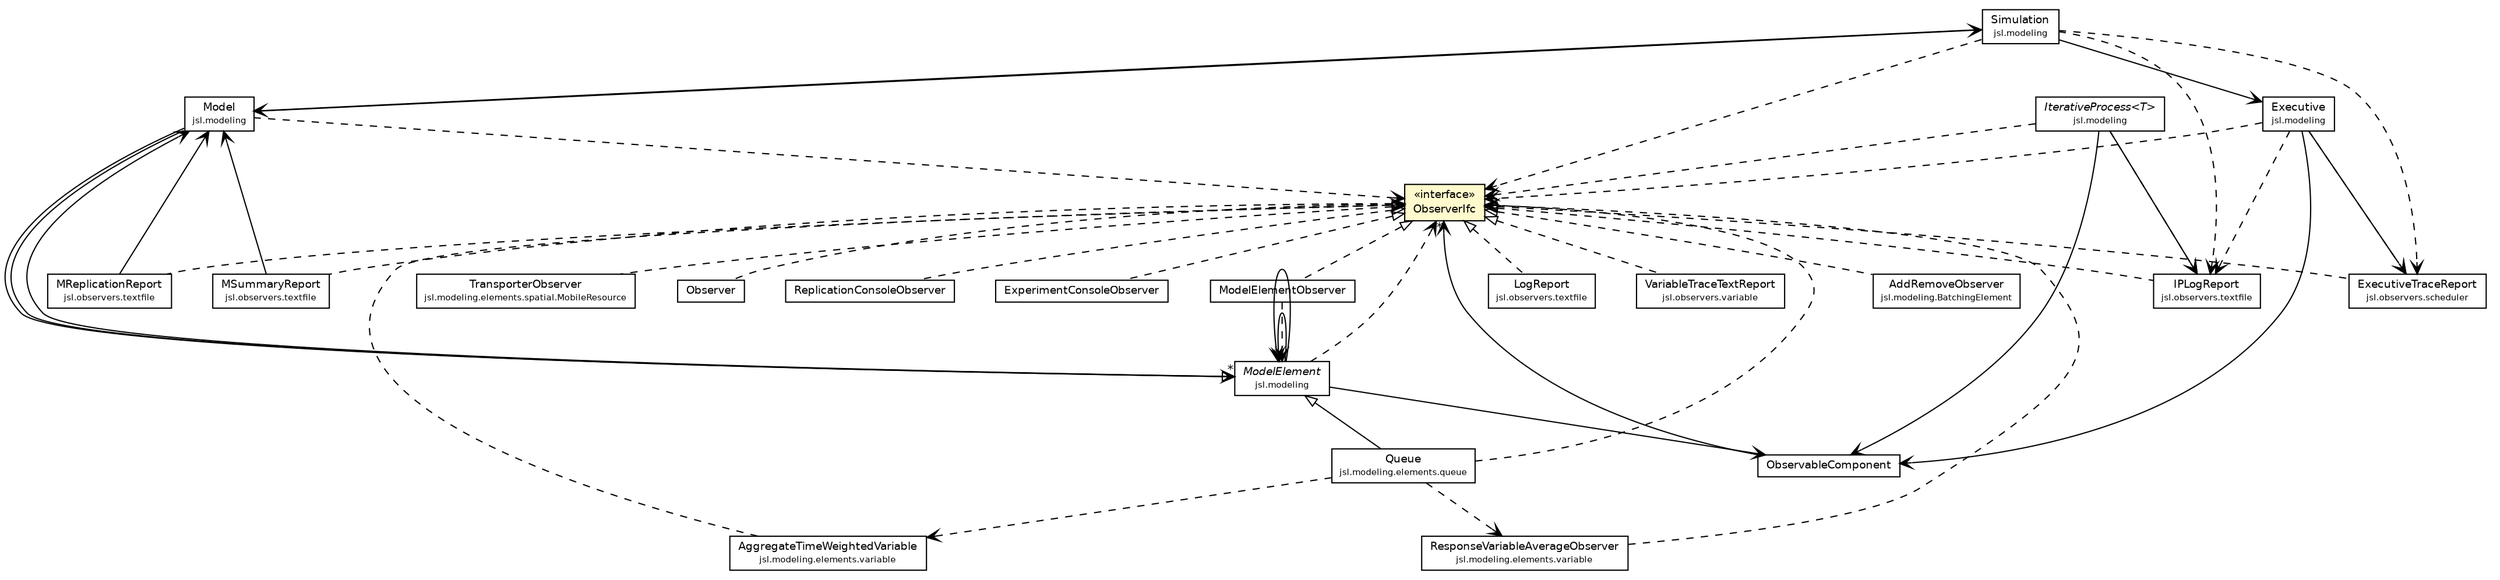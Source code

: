 #!/usr/local/bin/dot
#
# Class diagram 
# Generated by UMLGraph version 5.4 (http://www.umlgraph.org/)
#

digraph G {
	edge [fontname="Helvetica",fontsize=10,labelfontname="Helvetica",labelfontsize=10];
	node [fontname="Helvetica",fontsize=10,shape=plaintext];
	nodesep=0.25;
	ranksep=0.5;
	// jsl.modeling.Simulation
	c140243 [label=<<table title="jsl.modeling.Simulation" border="0" cellborder="1" cellspacing="0" cellpadding="2" port="p" href="../modeling/Simulation.html">
		<tr><td><table border="0" cellspacing="0" cellpadding="1">
<tr><td align="center" balign="center"> Simulation </td></tr>
<tr><td align="center" balign="center"><font point-size="7.0"> jsl.modeling </font></td></tr>
		</table></td></tr>
		</table>>, URL="../modeling/Simulation.html", fontname="Helvetica", fontcolor="black", fontsize=9.0];
	// jsl.modeling.ModelElement
	c140251 [label=<<table title="jsl.modeling.ModelElement" border="0" cellborder="1" cellspacing="0" cellpadding="2" port="p" href="../modeling/ModelElement.html">
		<tr><td><table border="0" cellspacing="0" cellpadding="1">
<tr><td align="center" balign="center"><font face="Helvetica-Oblique"> ModelElement </font></td></tr>
<tr><td align="center" balign="center"><font point-size="7.0"> jsl.modeling </font></td></tr>
		</table></td></tr>
		</table>>, URL="../modeling/ModelElement.html", fontname="Helvetica", fontcolor="black", fontsize=9.0];
	// jsl.modeling.Model
	c140254 [label=<<table title="jsl.modeling.Model" border="0" cellborder="1" cellspacing="0" cellpadding="2" port="p" href="../modeling/Model.html">
		<tr><td><table border="0" cellspacing="0" cellpadding="1">
<tr><td align="center" balign="center"> Model </td></tr>
<tr><td align="center" balign="center"><font point-size="7.0"> jsl.modeling </font></td></tr>
		</table></td></tr>
		</table>>, URL="../modeling/Model.html", fontname="Helvetica", fontcolor="black", fontsize=9.0];
	// jsl.modeling.IterativeProcess<T>
	c140259 [label=<<table title="jsl.modeling.IterativeProcess" border="0" cellborder="1" cellspacing="0" cellpadding="2" port="p" href="../modeling/IterativeProcess.html">
		<tr><td><table border="0" cellspacing="0" cellpadding="1">
<tr><td align="center" balign="center"><font face="Helvetica-Oblique"> IterativeProcess&lt;T&gt; </font></td></tr>
<tr><td align="center" balign="center"><font point-size="7.0"> jsl.modeling </font></td></tr>
		</table></td></tr>
		</table>>, URL="../modeling/IterativeProcess.html", fontname="Helvetica", fontcolor="black", fontsize=9.0];
	// jsl.modeling.Executive
	c140263 [label=<<table title="jsl.modeling.Executive" border="0" cellborder="1" cellspacing="0" cellpadding="2" port="p" href="../modeling/Executive.html">
		<tr><td><table border="0" cellspacing="0" cellpadding="1">
<tr><td align="center" balign="center"> Executive </td></tr>
<tr><td align="center" balign="center"><font point-size="7.0"> jsl.modeling </font></td></tr>
		</table></td></tr>
		</table>>, URL="../modeling/Executive.html", fontname="Helvetica", fontcolor="black", fontsize=9.0];
	// jsl.modeling.BatchingElement.AddRemoveObserver
	c140272 [label=<<table title="jsl.modeling.BatchingElement.AddRemoveObserver" border="0" cellborder="1" cellspacing="0" cellpadding="2" port="p" href="../modeling/BatchingElement.AddRemoveObserver.html">
		<tr><td><table border="0" cellspacing="0" cellpadding="1">
<tr><td align="center" balign="center"> AddRemoveObserver </td></tr>
<tr><td align="center" balign="center"><font point-size="7.0"> jsl.modeling.BatchingElement </font></td></tr>
		</table></td></tr>
		</table>>, URL="../modeling/BatchingElement.AddRemoveObserver.html", fontname="Helvetica", fontcolor="black", fontsize=9.0];
	// jsl.modeling.elements.queue.Queue
	c140325 [label=<<table title="jsl.modeling.elements.queue.Queue" border="0" cellborder="1" cellspacing="0" cellpadding="2" port="p" href="../modeling/elements/queue/Queue.html">
		<tr><td><table border="0" cellspacing="0" cellpadding="1">
<tr><td align="center" balign="center"> Queue </td></tr>
<tr><td align="center" balign="center"><font point-size="7.0"> jsl.modeling.elements.queue </font></td></tr>
		</table></td></tr>
		</table>>, URL="../modeling/elements/queue/Queue.html", fontname="Helvetica", fontcolor="black", fontsize=9.0];
	// jsl.modeling.elements.spatial.MobileResource.TransporterObserver
	c140431 [label=<<table title="jsl.modeling.elements.spatial.MobileResource.TransporterObserver" border="0" cellborder="1" cellspacing="0" cellpadding="2" port="p" href="../modeling/elements/spatial/MobileResource.TransporterObserver.html">
		<tr><td><table border="0" cellspacing="0" cellpadding="1">
<tr><td align="center" balign="center"> TransporterObserver </td></tr>
<tr><td align="center" balign="center"><font point-size="7.0"> jsl.modeling.elements.spatial.MobileResource </font></td></tr>
		</table></td></tr>
		</table>>, URL="../modeling/elements/spatial/MobileResource.TransporterObserver.html", fontname="Helvetica", fontcolor="black", fontsize=9.0];
	// jsl.modeling.elements.variable.ResponseVariableAverageObserver
	c140481 [label=<<table title="jsl.modeling.elements.variable.ResponseVariableAverageObserver" border="0" cellborder="1" cellspacing="0" cellpadding="2" port="p" href="../modeling/elements/variable/ResponseVariableAverageObserver.html">
		<tr><td><table border="0" cellspacing="0" cellpadding="1">
<tr><td align="center" balign="center"> ResponseVariableAverageObserver </td></tr>
<tr><td align="center" balign="center"><font point-size="7.0"> jsl.modeling.elements.variable </font></td></tr>
		</table></td></tr>
		</table>>, URL="../modeling/elements/variable/ResponseVariableAverageObserver.html", fontname="Helvetica", fontcolor="black", fontsize=9.0];
	// jsl.modeling.elements.variable.AggregateTimeWeightedVariable
	c140499 [label=<<table title="jsl.modeling.elements.variable.AggregateTimeWeightedVariable" border="0" cellborder="1" cellspacing="0" cellpadding="2" port="p" href="../modeling/elements/variable/AggregateTimeWeightedVariable.html">
		<tr><td><table border="0" cellspacing="0" cellpadding="1">
<tr><td align="center" balign="center"> AggregateTimeWeightedVariable </td></tr>
<tr><td align="center" balign="center"><font point-size="7.0"> jsl.modeling.elements.variable </font></td></tr>
		</table></td></tr>
		</table>>, URL="../modeling/elements/variable/AggregateTimeWeightedVariable.html", fontname="Helvetica", fontcolor="black", fontsize=9.0];
	// jsl.observers.TestObserverableObserver.Observer
	c140517 [label=<<table title="jsl.observers.TestObserverableObserver.Observer" border="0" cellborder="1" cellspacing="0" cellpadding="2" port="p" href="./TestObserverableObserver.Observer.html">
		<tr><td><table border="0" cellspacing="0" cellpadding="1">
<tr><td align="center" balign="center"> Observer </td></tr>
		</table></td></tr>
		</table>>, URL="./TestObserverableObserver.Observer.html", fontname="Helvetica", fontcolor="black", fontsize=9.0];
	// jsl.observers.ReplicationConsoleObserver
	c140520 [label=<<table title="jsl.observers.ReplicationConsoleObserver" border="0" cellborder="1" cellspacing="0" cellpadding="2" port="p" href="./ReplicationConsoleObserver.html">
		<tr><td><table border="0" cellspacing="0" cellpadding="1">
<tr><td align="center" balign="center"> ReplicationConsoleObserver </td></tr>
		</table></td></tr>
		</table>>, URL="./ReplicationConsoleObserver.html", fontname="Helvetica", fontcolor="black", fontsize=9.0];
	// jsl.observers.ObserverIfc
	c140521 [label=<<table title="jsl.observers.ObserverIfc" border="0" cellborder="1" cellspacing="0" cellpadding="2" port="p" bgcolor="lemonChiffon" href="./ObserverIfc.html">
		<tr><td><table border="0" cellspacing="0" cellpadding="1">
<tr><td align="center" balign="center"> &#171;interface&#187; </td></tr>
<tr><td align="center" balign="center"> ObserverIfc </td></tr>
		</table></td></tr>
		</table>>, URL="./ObserverIfc.html", fontname="Helvetica", fontcolor="black", fontsize=9.0];
	// jsl.observers.ObservableComponent
	c140523 [label=<<table title="jsl.observers.ObservableComponent" border="0" cellborder="1" cellspacing="0" cellpadding="2" port="p" href="./ObservableComponent.html">
		<tr><td><table border="0" cellspacing="0" cellpadding="1">
<tr><td align="center" balign="center"> ObservableComponent </td></tr>
		</table></td></tr>
		</table>>, URL="./ObservableComponent.html", fontname="Helvetica", fontcolor="black", fontsize=9.0];
	// jsl.observers.ModelElementObserver
	c140525 [label=<<table title="jsl.observers.ModelElementObserver" border="0" cellborder="1" cellspacing="0" cellpadding="2" port="p" href="./ModelElementObserver.html">
		<tr><td><table border="0" cellspacing="0" cellpadding="1">
<tr><td align="center" balign="center"> ModelElementObserver </td></tr>
		</table></td></tr>
		</table>>, URL="./ModelElementObserver.html", fontname="Helvetica", fontcolor="black", fontsize=9.0];
	// jsl.observers.ExperimentConsoleObserver
	c140527 [label=<<table title="jsl.observers.ExperimentConsoleObserver" border="0" cellborder="1" cellspacing="0" cellpadding="2" port="p" href="./ExperimentConsoleObserver.html">
		<tr><td><table border="0" cellspacing="0" cellpadding="1">
<tr><td align="center" balign="center"> ExperimentConsoleObserver </td></tr>
		</table></td></tr>
		</table>>, URL="./ExperimentConsoleObserver.html", fontname="Helvetica", fontcolor="black", fontsize=9.0];
	// jsl.observers.scheduler.ExecutiveTraceReport
	c140534 [label=<<table title="jsl.observers.scheduler.ExecutiveTraceReport" border="0" cellborder="1" cellspacing="0" cellpadding="2" port="p" href="./scheduler/ExecutiveTraceReport.html">
		<tr><td><table border="0" cellspacing="0" cellpadding="1">
<tr><td align="center" balign="center"> ExecutiveTraceReport </td></tr>
<tr><td align="center" balign="center"><font point-size="7.0"> jsl.observers.scheduler </font></td></tr>
		</table></td></tr>
		</table>>, URL="./scheduler/ExecutiveTraceReport.html", fontname="Helvetica", fontcolor="black", fontsize=9.0];
	// jsl.observers.textfile.MSummaryReport
	c140535 [label=<<table title="jsl.observers.textfile.MSummaryReport" border="0" cellborder="1" cellspacing="0" cellpadding="2" port="p" href="./textfile/MSummaryReport.html">
		<tr><td><table border="0" cellspacing="0" cellpadding="1">
<tr><td align="center" balign="center"> MSummaryReport </td></tr>
<tr><td align="center" balign="center"><font point-size="7.0"> jsl.observers.textfile </font></td></tr>
		</table></td></tr>
		</table>>, URL="./textfile/MSummaryReport.html", fontname="Helvetica", fontcolor="black", fontsize=9.0];
	// jsl.observers.textfile.MReplicationReport
	c140536 [label=<<table title="jsl.observers.textfile.MReplicationReport" border="0" cellborder="1" cellspacing="0" cellpadding="2" port="p" href="./textfile/MReplicationReport.html">
		<tr><td><table border="0" cellspacing="0" cellpadding="1">
<tr><td align="center" balign="center"> MReplicationReport </td></tr>
<tr><td align="center" balign="center"><font point-size="7.0"> jsl.observers.textfile </font></td></tr>
		</table></td></tr>
		</table>>, URL="./textfile/MReplicationReport.html", fontname="Helvetica", fontcolor="black", fontsize=9.0];
	// jsl.observers.textfile.LogReport
	c140537 [label=<<table title="jsl.observers.textfile.LogReport" border="0" cellborder="1" cellspacing="0" cellpadding="2" port="p" href="./textfile/LogReport.html">
		<tr><td><table border="0" cellspacing="0" cellpadding="1">
<tr><td align="center" balign="center"> LogReport </td></tr>
<tr><td align="center" balign="center"><font point-size="7.0"> jsl.observers.textfile </font></td></tr>
		</table></td></tr>
		</table>>, URL="./textfile/LogReport.html", fontname="Helvetica", fontcolor="black", fontsize=9.0];
	// jsl.observers.textfile.IPLogReport
	c140538 [label=<<table title="jsl.observers.textfile.IPLogReport" border="0" cellborder="1" cellspacing="0" cellpadding="2" port="p" href="./textfile/IPLogReport.html">
		<tr><td><table border="0" cellspacing="0" cellpadding="1">
<tr><td align="center" balign="center"> IPLogReport </td></tr>
<tr><td align="center" balign="center"><font point-size="7.0"> jsl.observers.textfile </font></td></tr>
		</table></td></tr>
		</table>>, URL="./textfile/IPLogReport.html", fontname="Helvetica", fontcolor="black", fontsize=9.0];
	// jsl.observers.variable.VariableTraceTextReport
	c140543 [label=<<table title="jsl.observers.variable.VariableTraceTextReport" border="0" cellborder="1" cellspacing="0" cellpadding="2" port="p" href="./variable/VariableTraceTextReport.html">
		<tr><td><table border="0" cellspacing="0" cellpadding="1">
<tr><td align="center" balign="center"> VariableTraceTextReport </td></tr>
<tr><td align="center" balign="center"><font point-size="7.0"> jsl.observers.variable </font></td></tr>
		</table></td></tr>
		</table>>, URL="./variable/VariableTraceTextReport.html", fontname="Helvetica", fontcolor="black", fontsize=9.0];
	//jsl.modeling.Model extends jsl.modeling.ModelElement
	c140251:p -> c140254:p [dir=back,arrowtail=empty];
	//jsl.modeling.BatchingElement.AddRemoveObserver implements jsl.observers.ObserverIfc
	c140521:p -> c140272:p [dir=back,arrowtail=empty,style=dashed];
	//jsl.modeling.elements.queue.Queue extends jsl.modeling.ModelElement
	c140251:p -> c140325:p [dir=back,arrowtail=empty];
	//jsl.modeling.elements.spatial.MobileResource.TransporterObserver implements jsl.observers.ObserverIfc
	c140521:p -> c140431:p [dir=back,arrowtail=empty,style=dashed];
	//jsl.observers.TestObserverableObserver.Observer implements jsl.observers.ObserverIfc
	c140521:p -> c140517:p [dir=back,arrowtail=empty,style=dashed];
	//jsl.observers.ReplicationConsoleObserver implements jsl.observers.ObserverIfc
	c140521:p -> c140520:p [dir=back,arrowtail=empty,style=dashed];
	//jsl.observers.ModelElementObserver implements jsl.observers.ObserverIfc
	c140521:p -> c140525:p [dir=back,arrowtail=empty,style=dashed];
	//jsl.observers.ExperimentConsoleObserver implements jsl.observers.ObserverIfc
	c140521:p -> c140527:p [dir=back,arrowtail=empty,style=dashed];
	//jsl.observers.scheduler.ExecutiveTraceReport implements jsl.observers.ObserverIfc
	c140521:p -> c140534:p [dir=back,arrowtail=empty,style=dashed];
	//jsl.observers.textfile.MSummaryReport implements jsl.observers.ObserverIfc
	c140521:p -> c140535:p [dir=back,arrowtail=empty,style=dashed];
	//jsl.observers.textfile.MReplicationReport implements jsl.observers.ObserverIfc
	c140521:p -> c140536:p [dir=back,arrowtail=empty,style=dashed];
	//jsl.observers.textfile.LogReport implements jsl.observers.ObserverIfc
	c140521:p -> c140537:p [dir=back,arrowtail=empty,style=dashed];
	//jsl.observers.textfile.IPLogReport implements jsl.observers.ObserverIfc
	c140521:p -> c140538:p [dir=back,arrowtail=empty,style=dashed];
	//jsl.observers.variable.VariableTraceTextReport implements jsl.observers.ObserverIfc
	c140521:p -> c140543:p [dir=back,arrowtail=empty,style=dashed];
	// jsl.modeling.Simulation NAVASSOC jsl.modeling.Executive
	c140243:p -> c140263:p [taillabel="", label="", headlabel="", fontname="Helvetica", fontcolor="black", fontsize=10.0, color="black", arrowhead=open];
	// jsl.modeling.Simulation NAVASSOC jsl.modeling.Model
	c140243:p -> c140254:p [taillabel="", label="", headlabel="", fontname="Helvetica", fontcolor="black", fontsize=10.0, color="black", arrowhead=open];
	// jsl.modeling.ModelElement NAVASSOC jsl.modeling.Model
	c140251:p -> c140254:p [taillabel="", label="", headlabel="", fontname="Helvetica", fontcolor="black", fontsize=10.0, color="black", arrowhead=open];
	// jsl.modeling.ModelElement NAVASSOC jsl.modeling.ModelElement
	c140251:p -> c140251:p [taillabel="", label="", headlabel="*", fontname="Helvetica", fontcolor="black", fontsize=10.0, color="black", arrowhead=open];
	// jsl.modeling.ModelElement NAVASSOC jsl.modeling.ModelElement
	c140251:p -> c140251:p [taillabel="", label="", headlabel="", fontname="Helvetica", fontcolor="black", fontsize=10.0, color="black", arrowhead=open];
	// jsl.modeling.ModelElement NAVASSOC jsl.observers.ObservableComponent
	c140251:p -> c140523:p [taillabel="", label="", headlabel="", fontname="Helvetica", fontcolor="black", fontsize=10.0, color="black", arrowhead=open];
	// jsl.modeling.Model NAVASSOC jsl.modeling.ModelElement
	c140254:p -> c140251:p [taillabel="", label="", headlabel="*", fontname="Helvetica", fontcolor="black", fontsize=10.0, color="black", arrowhead=open];
	// jsl.modeling.Model NAVASSOC jsl.modeling.Simulation
	c140254:p -> c140243:p [taillabel="", label="", headlabel="", fontname="Helvetica", fontcolor="black", fontsize=10.0, color="black", arrowhead=open];
	// jsl.modeling.IterativeProcess<T> NAVASSOC jsl.observers.textfile.IPLogReport
	c140259:p -> c140538:p [taillabel="", label="", headlabel="", fontname="Helvetica", fontcolor="black", fontsize=10.0, color="black", arrowhead=open];
	// jsl.modeling.IterativeProcess<T> NAVASSOC jsl.observers.ObservableComponent
	c140259:p -> c140523:p [taillabel="", label="", headlabel="", fontname="Helvetica", fontcolor="black", fontsize=10.0, color="black", arrowhead=open];
	// jsl.modeling.Executive NAVASSOC jsl.observers.ObservableComponent
	c140263:p -> c140523:p [taillabel="", label="", headlabel="", fontname="Helvetica", fontcolor="black", fontsize=10.0, color="black", arrowhead=open];
	// jsl.modeling.Executive NAVASSOC jsl.observers.scheduler.ExecutiveTraceReport
	c140263:p -> c140534:p [taillabel="", label="", headlabel="", fontname="Helvetica", fontcolor="black", fontsize=10.0, color="black", arrowhead=open];
	// jsl.observers.ObservableComponent NAVASSOC jsl.observers.ObserverIfc
	c140523:p -> c140521:p [taillabel="", label="", headlabel="*", fontname="Helvetica", fontcolor="black", fontsize=10.0, color="black", arrowhead=open];
	// jsl.observers.textfile.MSummaryReport NAVASSOC jsl.modeling.Model
	c140535:p -> c140254:p [taillabel="", label="", headlabel="", fontname="Helvetica", fontcolor="black", fontsize=10.0, color="black", arrowhead=open];
	// jsl.observers.textfile.MReplicationReport NAVASSOC jsl.modeling.Model
	c140536:p -> c140254:p [taillabel="", label="", headlabel="", fontname="Helvetica", fontcolor="black", fontsize=10.0, color="black", arrowhead=open];
	// jsl.modeling.Simulation DEPEND jsl.observers.ObserverIfc
	c140243:p -> c140521:p [taillabel="", label="", headlabel="", fontname="Helvetica", fontcolor="black", fontsize=10.0, color="black", arrowhead=open, style=dashed];
	// jsl.modeling.Simulation DEPEND jsl.observers.textfile.IPLogReport
	c140243:p -> c140538:p [taillabel="", label="", headlabel="", fontname="Helvetica", fontcolor="black", fontsize=10.0, color="black", arrowhead=open, style=dashed];
	// jsl.modeling.Simulation DEPEND jsl.observers.scheduler.ExecutiveTraceReport
	c140243:p -> c140534:p [taillabel="", label="", headlabel="", fontname="Helvetica", fontcolor="black", fontsize=10.0, color="black", arrowhead=open, style=dashed];
	// jsl.modeling.ModelElement DEPEND jsl.observers.ObserverIfc
	c140251:p -> c140521:p [taillabel="", label="", headlabel="", fontname="Helvetica", fontcolor="black", fontsize=10.0, color="black", arrowhead=open, style=dashed];
	// jsl.modeling.Model DEPEND jsl.observers.ObserverIfc
	c140254:p -> c140521:p [taillabel="", label="", headlabel="", fontname="Helvetica", fontcolor="black", fontsize=10.0, color="black", arrowhead=open, style=dashed];
	// jsl.modeling.IterativeProcess<T> DEPEND jsl.observers.ObserverIfc
	c140259:p -> c140521:p [taillabel="", label="", headlabel="", fontname="Helvetica", fontcolor="black", fontsize=10.0, color="black", arrowhead=open, style=dashed];
	// jsl.modeling.IterativeProcess<T> DEPEND jsl.observers.textfile.IPLogReport
	c140259:p -> c140538:p [taillabel="", label="", headlabel="", fontname="Helvetica", fontcolor="black", fontsize=10.0, color="black", arrowhead=open, style=dashed];
	// jsl.modeling.Executive DEPEND jsl.observers.ObserverIfc
	c140263:p -> c140521:p [taillabel="", label="", headlabel="", fontname="Helvetica", fontcolor="black", fontsize=10.0, color="black", arrowhead=open, style=dashed];
	// jsl.modeling.Executive DEPEND jsl.observers.textfile.IPLogReport
	c140263:p -> c140538:p [taillabel="", label="", headlabel="", fontname="Helvetica", fontcolor="black", fontsize=10.0, color="black", arrowhead=open, style=dashed];
	// jsl.modeling.Executive DEPEND jsl.observers.scheduler.ExecutiveTraceReport
	c140263:p -> c140534:p [taillabel="", label="", headlabel="", fontname="Helvetica", fontcolor="black", fontsize=10.0, color="black", arrowhead=open, style=dashed];
	// jsl.modeling.elements.queue.Queue DEPEND jsl.observers.ObserverIfc
	c140325:p -> c140521:p [taillabel="", label="", headlabel="", fontname="Helvetica", fontcolor="black", fontsize=10.0, color="black", arrowhead=open, style=dashed];
	// jsl.modeling.elements.queue.Queue DEPEND jsl.modeling.elements.variable.AggregateTimeWeightedVariable
	c140325:p -> c140499:p [taillabel="", label="", headlabel="", fontname="Helvetica", fontcolor="black", fontsize=10.0, color="black", arrowhead=open, style=dashed];
	// jsl.modeling.elements.queue.Queue DEPEND jsl.modeling.elements.variable.ResponseVariableAverageObserver
	c140325:p -> c140481:p [taillabel="", label="", headlabel="", fontname="Helvetica", fontcolor="black", fontsize=10.0, color="black", arrowhead=open, style=dashed];
	// jsl.modeling.elements.variable.ResponseVariableAverageObserver DEPEND jsl.observers.ObserverIfc
	c140481:p -> c140521:p [taillabel="", label="", headlabel="", fontname="Helvetica", fontcolor="black", fontsize=10.0, color="black", arrowhead=open, style=dashed];
	// jsl.modeling.elements.variable.AggregateTimeWeightedVariable DEPEND jsl.observers.ObserverIfc
	c140499:p -> c140521:p [taillabel="", label="", headlabel="", fontname="Helvetica", fontcolor="black", fontsize=10.0, color="black", arrowhead=open, style=dashed];
	// jsl.observers.ModelElementObserver DEPEND jsl.modeling.ModelElement
	c140525:p -> c140251:p [taillabel="", label="", headlabel="", fontname="Helvetica", fontcolor="black", fontsize=10.0, color="black", arrowhead=open, style=dashed];
}


